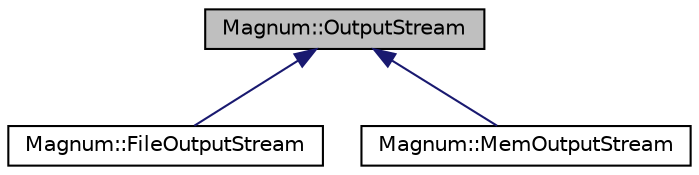 digraph "Magnum::OutputStream"
{
  edge [fontname="Helvetica",fontsize="10",labelfontname="Helvetica",labelfontsize="10"];
  node [fontname="Helvetica",fontsize="10",shape=record];
  Node1 [label="Magnum::OutputStream",height=0.2,width=0.4,color="black", fillcolor="grey75", style="filled", fontcolor="black"];
  Node1 -> Node2 [dir="back",color="midnightblue",fontsize="10",style="solid",fontname="Helvetica"];
  Node2 [label="Magnum::FileOutputStream",height=0.2,width=0.4,color="black", fillcolor="white", style="filled",URL="$class_magnum_1_1_file_output_stream.html",tooltip="FileOutputStream. "];
  Node1 -> Node3 [dir="back",color="midnightblue",fontsize="10",style="solid",fontname="Helvetica"];
  Node3 [label="Magnum::MemOutputStream",height=0.2,width=0.4,color="black", fillcolor="white", style="filled",URL="$class_magnum_1_1_mem_output_stream.html",tooltip="MemOutputStream. "];
}
